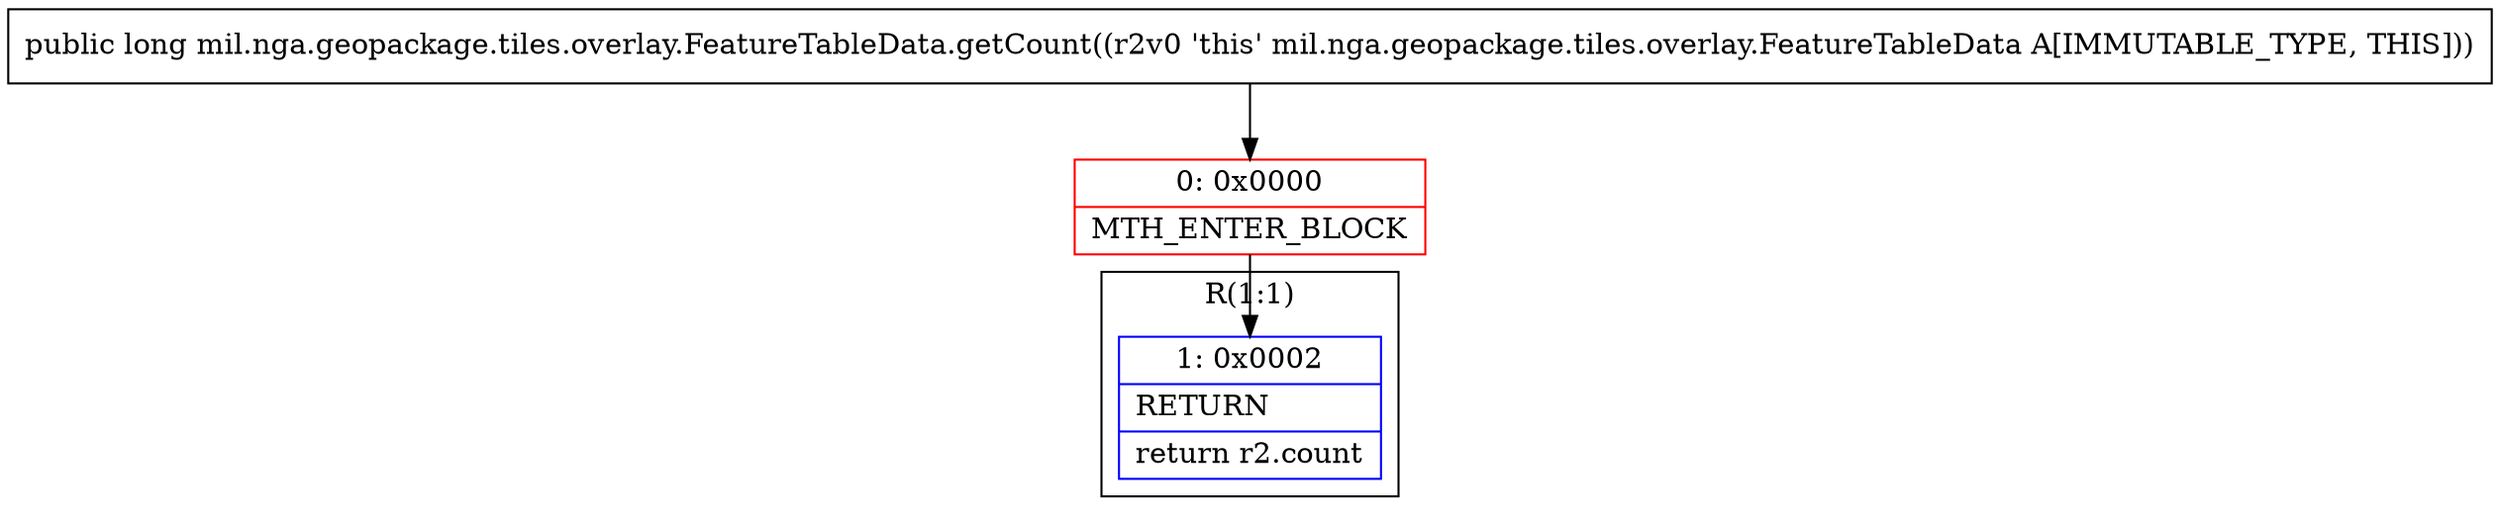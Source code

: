 digraph "CFG formil.nga.geopackage.tiles.overlay.FeatureTableData.getCount()J" {
subgraph cluster_Region_214100962 {
label = "R(1:1)";
node [shape=record,color=blue];
Node_1 [shape=record,label="{1\:\ 0x0002|RETURN\l|return r2.count\l}"];
}
Node_0 [shape=record,color=red,label="{0\:\ 0x0000|MTH_ENTER_BLOCK\l}"];
MethodNode[shape=record,label="{public long mil.nga.geopackage.tiles.overlay.FeatureTableData.getCount((r2v0 'this' mil.nga.geopackage.tiles.overlay.FeatureTableData A[IMMUTABLE_TYPE, THIS])) }"];
MethodNode -> Node_0;
Node_0 -> Node_1;
}

